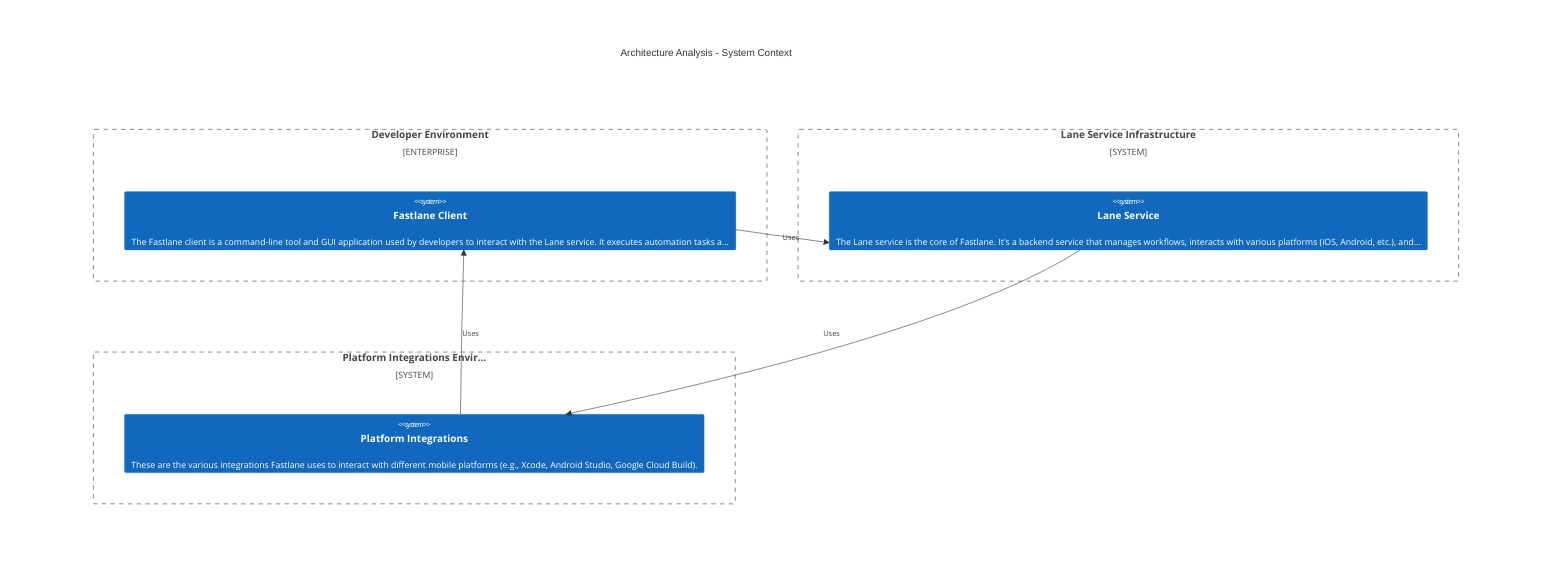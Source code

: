 C4Context
    title Architecture Analysis - System Context
    Enterprise_Boundary(tb_Developer_Environment, "Developer Environment") {
        System(Fastlane_Client, "Fastlane Client", "The Fastlane client is a command-line tool and GUI application used by developers to interact with the Lane service. It executes automation tasks a...")
    }
    System_Boundary(tb_Lane_Service_Infrastructure, "Lane Service Infrastructure") {
        System(Lane_Service, "Lane Service", "The Lane service is the core of Fastlane. It's a backend service that manages workflows, interacts with various platforms (iOS, Android, etc.), and...")
    }
    System_Boundary(tb_Platform_Integrations_Environment, "Platform Integrations Envir...") {
        System(Platform_Integrations, "Platform Integrations", "These are the various integrations Fastlane uses to interact with different mobile platforms (e.g., Xcode, Android Studio, Google Cloud Build).")
    }

    Rel(Fastlane_Client, Lane_Service, "Uses")
    Rel(Lane_Service, Platform_Integrations, "Uses")
    Rel(Platform_Integrations, Fastlane_Client, "Uses")